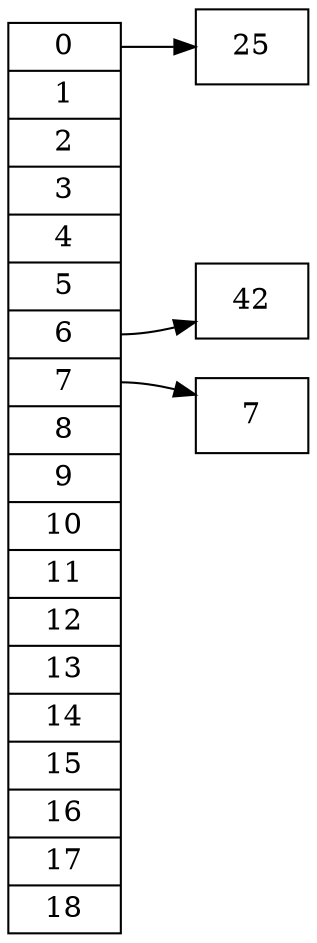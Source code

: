 digraph structs 
{
    rankdir = LR;
    node [shape=record];

    hashTable [label="<f0>0|<f1>1|<f2>2|<f3>3|<f4>4|<f5>5|<f6>6|<f7>7|<f8>8|<f9>9|<f10>10|<f11>11|<f12>12|<f13>13|<f14>14|<f15>15|<f16>16|<f17>17|<f18>18"];
    node_1_0 [label="<f0> 7"];
    node_1_1 [label="<f0> 42"];
    node_1_2 [label="<f0> 25"];
   
    //{rank = same; node_1_0 node_1_1 }

	hashTable:f7 -> node_1_0:f0;
	hashTable:f6 -> node_1_1:f0;
	hashTable:f0 -> node_1_2:f0;
}

